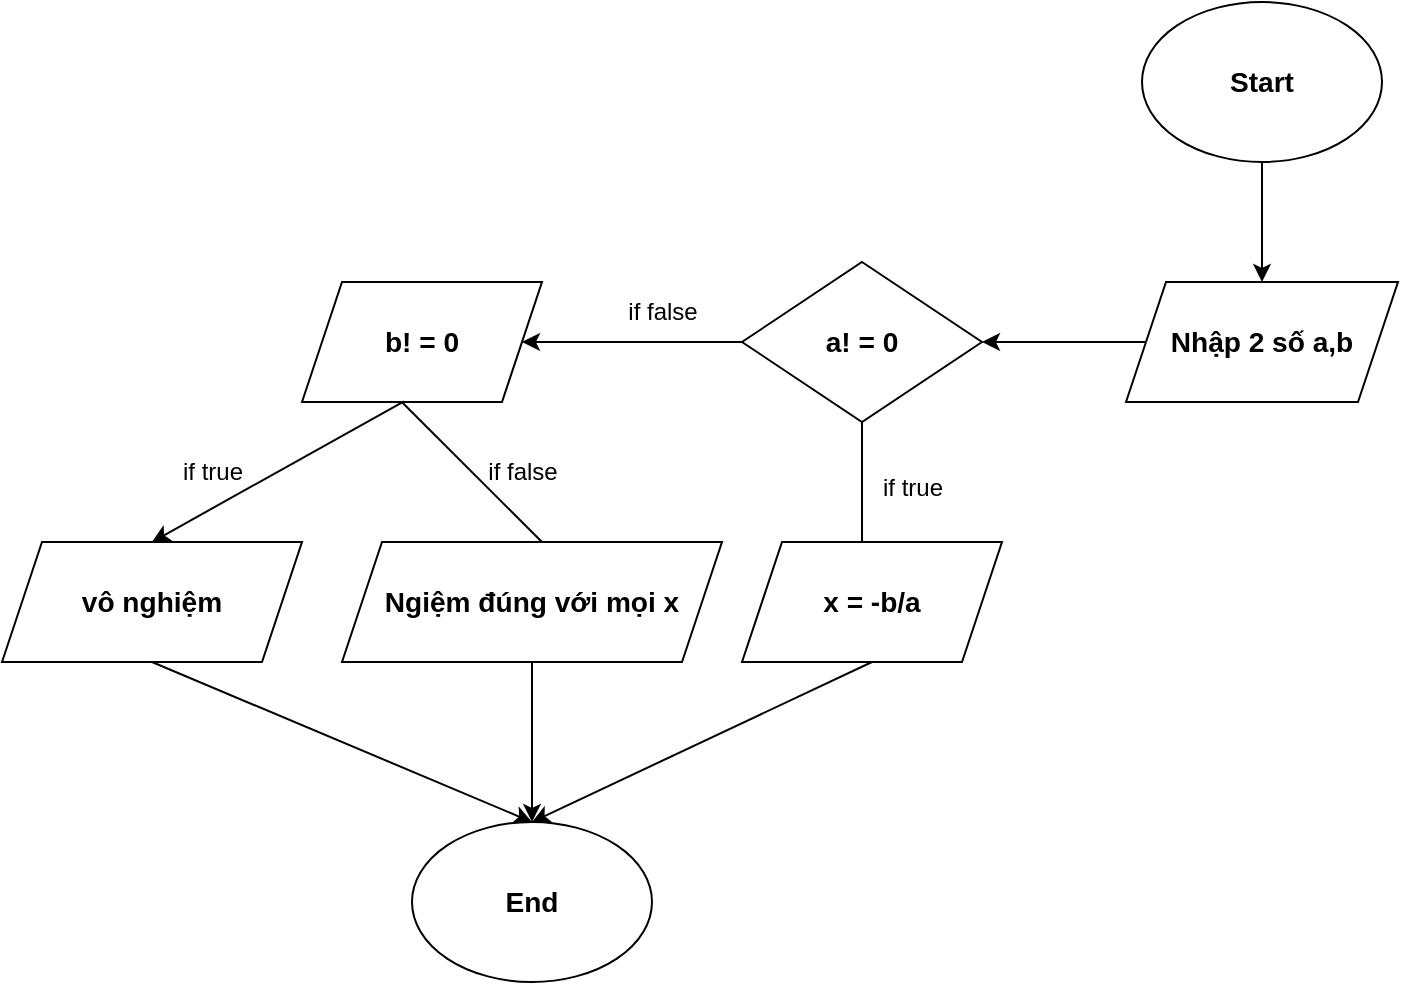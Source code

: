 <mxfile version="24.8.6">
  <diagram name="Trang-1" id="yGon1UTayMEDODGASJNW">
    <mxGraphModel dx="1221" dy="759" grid="1" gridSize="10" guides="1" tooltips="1" connect="1" arrows="1" fold="1" page="1" pageScale="1" pageWidth="827" pageHeight="1169" math="0" shadow="0">
      <root>
        <mxCell id="0" />
        <mxCell id="1" parent="0" />
        <mxCell id="SFeN1wUVS2DlTLLgF5mP-1" value="&lt;h3&gt;Start&lt;/h3&gt;" style="ellipse;whiteSpace=wrap;html=1;" vertex="1" parent="1">
          <mxGeometry x="600" y="50" width="120" height="80" as="geometry" />
        </mxCell>
        <mxCell id="SFeN1wUVS2DlTLLgF5mP-2" value="" style="endArrow=classic;html=1;rounded=0;exitX=0.5;exitY=1;exitDx=0;exitDy=0;" edge="1" parent="1" source="SFeN1wUVS2DlTLLgF5mP-1" target="SFeN1wUVS2DlTLLgF5mP-3">
          <mxGeometry width="50" height="50" relative="1" as="geometry">
            <mxPoint x="530" y="330" as="sourcePoint" />
            <mxPoint x="554" y="210" as="targetPoint" />
          </mxGeometry>
        </mxCell>
        <mxCell id="SFeN1wUVS2DlTLLgF5mP-3" value="&lt;h3&gt;Nhập 2 số a,b&lt;/h3&gt;" style="shape=parallelogram;perimeter=parallelogramPerimeter;whiteSpace=wrap;html=1;fixedSize=1;" vertex="1" parent="1">
          <mxGeometry x="592" y="190" width="136" height="60" as="geometry" />
        </mxCell>
        <mxCell id="SFeN1wUVS2DlTLLgF5mP-4" value="" style="endArrow=classic;html=1;rounded=0;exitX=0;exitY=0.5;exitDx=0;exitDy=0;" edge="1" parent="1" source="SFeN1wUVS2DlTLLgF5mP-3" target="SFeN1wUVS2DlTLLgF5mP-5">
          <mxGeometry width="50" height="50" relative="1" as="geometry">
            <mxPoint x="530" y="330" as="sourcePoint" />
            <mxPoint x="390" y="210" as="targetPoint" />
          </mxGeometry>
        </mxCell>
        <mxCell id="SFeN1wUVS2DlTLLgF5mP-5" value="&lt;h3&gt;a! = 0&lt;/h3&gt;" style="rhombus;whiteSpace=wrap;html=1;" vertex="1" parent="1">
          <mxGeometry x="400" y="180" width="120" height="80" as="geometry" />
        </mxCell>
        <mxCell id="SFeN1wUVS2DlTLLgF5mP-6" value="" style="endArrow=classic;html=1;rounded=0;exitX=0.5;exitY=1;exitDx=0;exitDy=0;" edge="1" parent="1" source="SFeN1wUVS2DlTLLgF5mP-5">
          <mxGeometry width="50" height="50" relative="1" as="geometry">
            <mxPoint x="530" y="330" as="sourcePoint" />
            <mxPoint x="460" y="340" as="targetPoint" />
          </mxGeometry>
        </mxCell>
        <mxCell id="SFeN1wUVS2DlTLLgF5mP-7" value="if true" style="text;html=1;align=center;verticalAlign=middle;resizable=0;points=[];autosize=1;strokeColor=none;fillColor=none;" vertex="1" parent="1">
          <mxGeometry x="460" y="278" width="50" height="30" as="geometry" />
        </mxCell>
        <mxCell id="SFeN1wUVS2DlTLLgF5mP-8" value="&lt;h3&gt;x = -b/a&lt;/h3&gt;" style="shape=parallelogram;perimeter=parallelogramPerimeter;whiteSpace=wrap;html=1;fixedSize=1;" vertex="1" parent="1">
          <mxGeometry x="400" y="320" width="130" height="60" as="geometry" />
        </mxCell>
        <mxCell id="SFeN1wUVS2DlTLLgF5mP-9" value="" style="endArrow=classic;html=1;rounded=0;exitX=0;exitY=0.5;exitDx=0;exitDy=0;entryX=1;entryY=0.5;entryDx=0;entryDy=0;" edge="1" parent="1" source="SFeN1wUVS2DlTLLgF5mP-5" target="SFeN1wUVS2DlTLLgF5mP-12">
          <mxGeometry width="50" height="50" relative="1" as="geometry">
            <mxPoint x="530" y="330" as="sourcePoint" />
            <mxPoint x="300" y="220" as="targetPoint" />
          </mxGeometry>
        </mxCell>
        <mxCell id="SFeN1wUVS2DlTLLgF5mP-10" value="if false" style="text;html=1;align=center;verticalAlign=middle;resizable=0;points=[];autosize=1;strokeColor=none;fillColor=none;" vertex="1" parent="1">
          <mxGeometry x="330" y="190" width="60" height="30" as="geometry" />
        </mxCell>
        <mxCell id="SFeN1wUVS2DlTLLgF5mP-12" value="&lt;h3&gt;&lt;b&gt;b! = 0&lt;/b&gt;&lt;/h3&gt;" style="shape=parallelogram;perimeter=parallelogramPerimeter;whiteSpace=wrap;html=1;fixedSize=1;" vertex="1" parent="1">
          <mxGeometry x="180" y="190" width="120" height="60" as="geometry" />
        </mxCell>
        <mxCell id="SFeN1wUVS2DlTLLgF5mP-13" value="" style="endArrow=classic;html=1;rounded=0;exitX=0.425;exitY=0.994;exitDx=0;exitDy=0;exitPerimeter=0;entryX=0.5;entryY=0;entryDx=0;entryDy=0;" edge="1" parent="1" source="SFeN1wUVS2DlTLLgF5mP-12" target="SFeN1wUVS2DlTLLgF5mP-15">
          <mxGeometry width="50" height="50" relative="1" as="geometry">
            <mxPoint x="390" y="320" as="sourcePoint" />
            <mxPoint x="130" y="320" as="targetPoint" />
          </mxGeometry>
        </mxCell>
        <mxCell id="SFeN1wUVS2DlTLLgF5mP-14" value="if true" style="text;html=1;align=center;verticalAlign=middle;resizable=0;points=[];autosize=1;strokeColor=none;fillColor=none;" vertex="1" parent="1">
          <mxGeometry x="110" y="270" width="50" height="30" as="geometry" />
        </mxCell>
        <mxCell id="SFeN1wUVS2DlTLLgF5mP-15" value="&lt;h3&gt;&lt;b&gt;vô nghiệm&lt;/b&gt;&lt;/h3&gt;" style="shape=parallelogram;perimeter=parallelogramPerimeter;whiteSpace=wrap;html=1;fixedSize=1;" vertex="1" parent="1">
          <mxGeometry x="30" y="320" width="150" height="60" as="geometry" />
        </mxCell>
        <mxCell id="SFeN1wUVS2DlTLLgF5mP-17" value="" style="endArrow=classic;html=1;rounded=0;exitX=0.419;exitY=1.006;exitDx=0;exitDy=0;exitPerimeter=0;" edge="1" parent="1" source="SFeN1wUVS2DlTLLgF5mP-12">
          <mxGeometry width="50" height="50" relative="1" as="geometry">
            <mxPoint x="390" y="320" as="sourcePoint" />
            <mxPoint x="310" y="330" as="targetPoint" />
          </mxGeometry>
        </mxCell>
        <mxCell id="SFeN1wUVS2DlTLLgF5mP-18" value="if false" style="text;html=1;align=center;verticalAlign=middle;resizable=0;points=[];autosize=1;strokeColor=none;fillColor=none;" vertex="1" parent="1">
          <mxGeometry x="260" y="270" width="60" height="30" as="geometry" />
        </mxCell>
        <mxCell id="SFeN1wUVS2DlTLLgF5mP-19" value="&lt;h3&gt;&lt;b&gt;Ngiệm đúng với mọi x&lt;/b&gt;&lt;/h3&gt;" style="shape=parallelogram;perimeter=parallelogramPerimeter;whiteSpace=wrap;html=1;fixedSize=1;" vertex="1" parent="1">
          <mxGeometry x="200" y="320" width="190" height="60" as="geometry" />
        </mxCell>
        <mxCell id="SFeN1wUVS2DlTLLgF5mP-20" value="&lt;h3&gt;&lt;b&gt;End&lt;/b&gt;&lt;/h3&gt;" style="ellipse;whiteSpace=wrap;html=1;" vertex="1" parent="1">
          <mxGeometry x="235" y="460" width="120" height="80" as="geometry" />
        </mxCell>
        <mxCell id="SFeN1wUVS2DlTLLgF5mP-21" value="" style="endArrow=classic;html=1;rounded=0;exitX=0.5;exitY=1;exitDx=0;exitDy=0;entryX=0.5;entryY=0;entryDx=0;entryDy=0;" edge="1" parent="1" source="SFeN1wUVS2DlTLLgF5mP-19" target="SFeN1wUVS2DlTLLgF5mP-20">
          <mxGeometry width="50" height="50" relative="1" as="geometry">
            <mxPoint x="390" y="320" as="sourcePoint" />
            <mxPoint x="440" y="270" as="targetPoint" />
          </mxGeometry>
        </mxCell>
        <mxCell id="SFeN1wUVS2DlTLLgF5mP-22" value="" style="endArrow=classic;html=1;rounded=0;exitX=0.5;exitY=1;exitDx=0;exitDy=0;entryX=0.5;entryY=0;entryDx=0;entryDy=0;" edge="1" parent="1" source="SFeN1wUVS2DlTLLgF5mP-15" target="SFeN1wUVS2DlTLLgF5mP-20">
          <mxGeometry width="50" height="50" relative="1" as="geometry">
            <mxPoint x="390" y="320" as="sourcePoint" />
            <mxPoint x="440" y="270" as="targetPoint" />
          </mxGeometry>
        </mxCell>
        <mxCell id="SFeN1wUVS2DlTLLgF5mP-23" value="" style="endArrow=classic;html=1;rounded=0;exitX=0.5;exitY=1;exitDx=0;exitDy=0;entryX=0.5;entryY=0;entryDx=0;entryDy=0;" edge="1" parent="1" source="SFeN1wUVS2DlTLLgF5mP-8" target="SFeN1wUVS2DlTLLgF5mP-20">
          <mxGeometry width="50" height="50" relative="1" as="geometry">
            <mxPoint x="390" y="320" as="sourcePoint" />
            <mxPoint x="440" y="270" as="targetPoint" />
          </mxGeometry>
        </mxCell>
      </root>
    </mxGraphModel>
  </diagram>
</mxfile>
